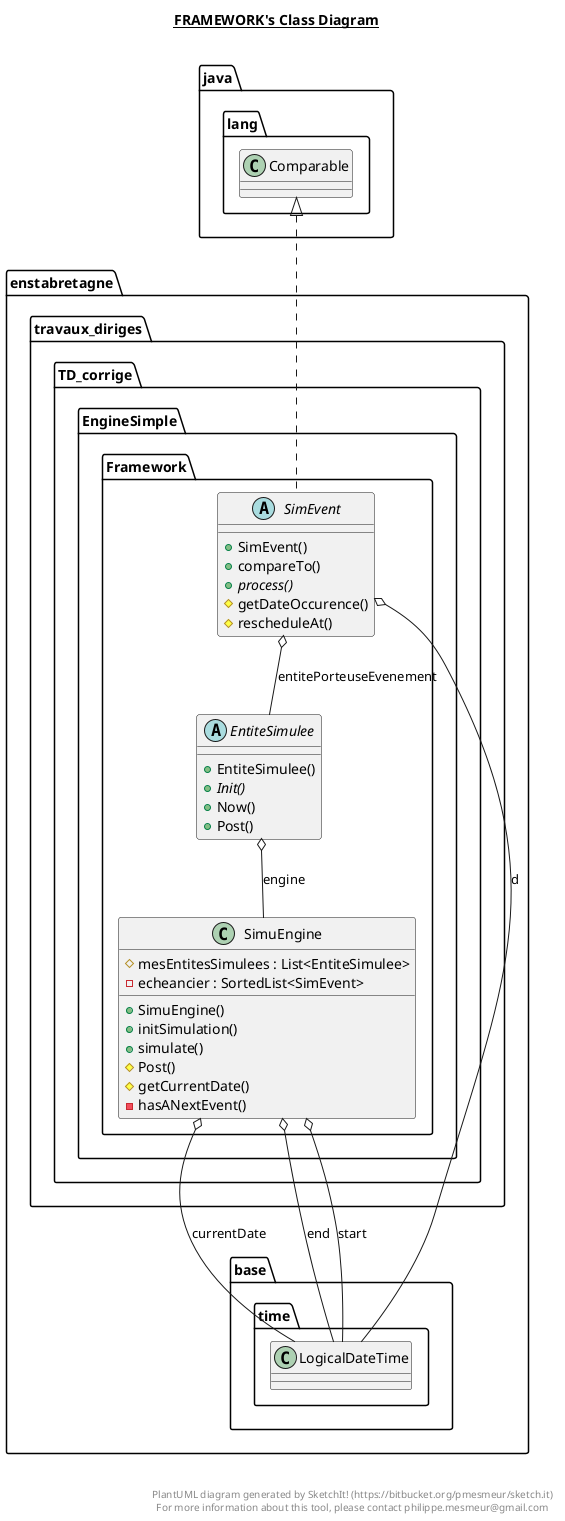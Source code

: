 @startuml

title __FRAMEWORK's Class Diagram__\n

  namespace enstabretagne.travaux_diriges.TD_corrige.EngineSimple.Framework {
    abstract class enstabretagne.travaux_diriges.TD_corrige.EngineSimple.Framework.EntiteSimulee {
        + EntiteSimulee()
        {abstract} + Init()
        + Now()
        + Post()
    }
  }
  

  namespace enstabretagne.travaux_diriges.TD_corrige.EngineSimple.Framework {
    abstract class enstabretagne.travaux_diriges.TD_corrige.EngineSimple.Framework.SimEvent {
        + SimEvent()
        + compareTo()
        {abstract} + process()
        # getDateOccurence()
        # rescheduleAt()
    }
  }
  

  namespace enstabretagne.travaux_diriges.TD_corrige.EngineSimple.Framework {
    class enstabretagne.travaux_diriges.TD_corrige.EngineSimple.Framework.SimuEngine {
        # mesEntitesSimulees : List<EntiteSimulee>
        - echeancier : SortedList<SimEvent>
        + SimuEngine()
        + initSimulation()
        + simulate()
        # Post()
        # getCurrentDate()
        - hasANextEvent()
    }
  }
  

  enstabretagne.travaux_diriges.TD_corrige.EngineSimple.Framework.EntiteSimulee o-- enstabretagne.travaux_diriges.TD_corrige.EngineSimple.Framework.SimuEngine : engine
  enstabretagne.travaux_diriges.TD_corrige.EngineSimple.Framework.SimEvent .up.|> java.lang.Comparable
  enstabretagne.travaux_diriges.TD_corrige.EngineSimple.Framework.SimEvent o-- enstabretagne.travaux_diriges.TD_corrige.EngineSimple.Framework.EntiteSimulee : entitePorteuseEvenement
  enstabretagne.travaux_diriges.TD_corrige.EngineSimple.Framework.SimEvent o-- enstabretagne.base.time.LogicalDateTime : d
  enstabretagne.travaux_diriges.TD_corrige.EngineSimple.Framework.SimuEngine o-- enstabretagne.base.time.LogicalDateTime : currentDate
  enstabretagne.travaux_diriges.TD_corrige.EngineSimple.Framework.SimuEngine o-- enstabretagne.base.time.LogicalDateTime : end
  enstabretagne.travaux_diriges.TD_corrige.EngineSimple.Framework.SimuEngine o-- enstabretagne.base.time.LogicalDateTime : start


right footer


PlantUML diagram generated by SketchIt! (https://bitbucket.org/pmesmeur/sketch.it)
For more information about this tool, please contact philippe.mesmeur@gmail.com
endfooter

@enduml
